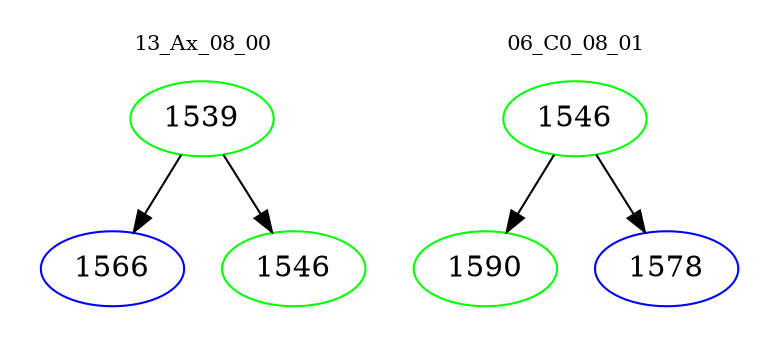 digraph{
subgraph cluster_0 {
color = white
label = "13_Ax_08_00";
fontsize=10;
T0_1539 [label="1539", color="green"]
T0_1539 -> T0_1566 [color="black"]
T0_1566 [label="1566", color="blue"]
T0_1539 -> T0_1546 [color="black"]
T0_1546 [label="1546", color="green"]
}
subgraph cluster_1 {
color = white
label = "06_C0_08_01";
fontsize=10;
T1_1546 [label="1546", color="green"]
T1_1546 -> T1_1590 [color="black"]
T1_1590 [label="1590", color="green"]
T1_1546 -> T1_1578 [color="black"]
T1_1578 [label="1578", color="blue"]
}
}
